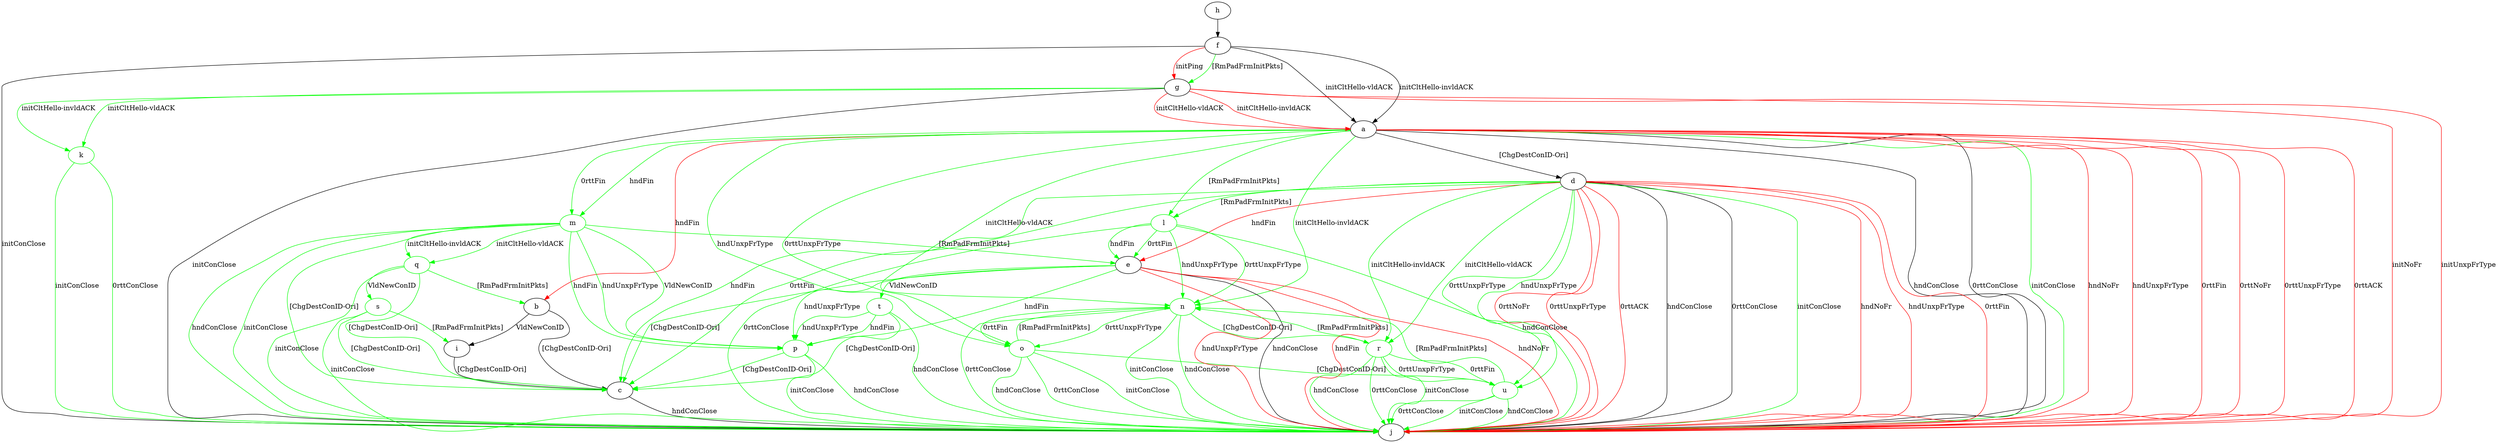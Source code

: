 digraph "" {
	a -> b	[key=0,
		color=red,
		label="hndFin "];
	a -> d	[key=0,
		label="[ChgDestConID-Ori] "];
	a -> j	[key=0,
		label="hndConClose "];
	a -> j	[key=1,
		label="0rttConClose "];
	a -> j	[key=2,
		color=green,
		label="initConClose "];
	a -> j	[key=3,
		color=red,
		label="hndNoFr "];
	a -> j	[key=4,
		color=red,
		label="hndUnxpFrType "];
	a -> j	[key=5,
		color=red,
		label="0rttFin "];
	a -> j	[key=6,
		color=red,
		label="0rttNoFr "];
	a -> j	[key=7,
		color=red,
		label="0rttUnxpFrType "];
	a -> j	[key=8,
		color=red,
		label="0rttACK "];
	l	[color=green];
	a -> l	[key=0,
		color=green,
		label="[RmPadFrmInitPkts] "];
	m	[color=green];
	a -> m	[key=0,
		color=green,
		label="hndFin "];
	a -> m	[key=1,
		color=green,
		label="0rttFin "];
	n	[color=green];
	a -> n	[key=0,
		color=green,
		label="initCltHello-vldACK "];
	a -> n	[key=1,
		color=green,
		label="initCltHello-invldACK "];
	o	[color=green];
	a -> o	[key=0,
		color=green,
		label="hndUnxpFrType "];
	a -> o	[key=1,
		color=green,
		label="0rttUnxpFrType "];
	b -> c	[key=0,
		label="[ChgDestConID-Ori] "];
	b -> i	[key=0,
		label="VldNewConID "];
	c -> j	[key=0,
		label="hndConClose "];
	d -> c	[key=0,
		color=green,
		label="hndFin "];
	d -> c	[key=1,
		color=green,
		label="0rttFin "];
	d -> e	[key=0,
		color=red,
		label="hndFin "];
	d -> j	[key=0,
		label="hndConClose "];
	d -> j	[key=1,
		label="0rttConClose "];
	d -> j	[key=2,
		color=green,
		label="initConClose "];
	d -> j	[key=3,
		color=red,
		label="hndNoFr "];
	d -> j	[key=4,
		color=red,
		label="hndUnxpFrType "];
	d -> j	[key=5,
		color=red,
		label="0rttFin "];
	d -> j	[key=6,
		color=red,
		label="0rttNoFr "];
	d -> j	[key=7,
		color=red,
		label="0rttUnxpFrType "];
	d -> j	[key=8,
		color=red,
		label="0rttACK "];
	d -> l	[key=0,
		color=green,
		label="[RmPadFrmInitPkts] "];
	r	[color=green];
	d -> r	[key=0,
		color=green,
		label="initCltHello-vldACK "];
	d -> r	[key=1,
		color=green,
		label="initCltHello-invldACK "];
	u	[color=green];
	d -> u	[key=0,
		color=green,
		label="hndUnxpFrType "];
	d -> u	[key=1,
		color=green,
		label="0rttUnxpFrType "];
	e -> c	[key=0,
		color=green,
		label="[ChgDestConID-Ori] "];
	e -> j	[key=0,
		label="hndConClose "];
	e -> j	[key=1,
		color=red,
		label="hndFin "];
	e -> j	[key=2,
		color=red,
		label="hndNoFr "];
	e -> j	[key=3,
		color=red,
		label="hndUnxpFrType "];
	p	[color=green];
	e -> p	[key=0,
		color=green,
		label="hndFin "];
	e -> p	[key=1,
		color=green,
		label="hndUnxpFrType "];
	t	[color=green];
	e -> t	[key=0,
		color=green,
		label="VldNewConID "];
	f -> a	[key=0,
		label="initCltHello-vldACK "];
	f -> a	[key=1,
		label="initCltHello-invldACK "];
	f -> g	[key=0,
		color=green,
		label="[RmPadFrmInitPkts] "];
	f -> g	[key=1,
		color=red,
		label="initPing "];
	f -> j	[key=0,
		label="initConClose "];
	g -> a	[key=0,
		color=red,
		label="initCltHello-vldACK "];
	g -> a	[key=1,
		color=red,
		label="initCltHello-invldACK "];
	g -> j	[key=0,
		label="initConClose "];
	g -> j	[key=1,
		color=red,
		label="initNoFr "];
	g -> j	[key=2,
		color=red,
		label="initUnxpFrType "];
	k	[color=green];
	g -> k	[key=0,
		color=green,
		label="initCltHello-vldACK "];
	g -> k	[key=1,
		color=green,
		label="initCltHello-invldACK "];
	h -> f	[key=0];
	i -> c	[key=0,
		label="[ChgDestConID-Ori] "];
	k -> j	[key=0,
		color=green,
		label="initConClose "];
	k -> j	[key=1,
		color=green,
		label="0rttConClose "];
	l -> e	[key=0,
		color=green,
		label="hndFin "];
	l -> e	[key=1,
		color=green,
		label="0rttFin "];
	l -> j	[key=0,
		color=green,
		label="hndConClose "];
	l -> j	[key=1,
		color=green,
		label="0rttConClose "];
	l -> n	[key=0,
		color=green,
		label="hndUnxpFrType "];
	l -> n	[key=1,
		color=green,
		label="0rttUnxpFrType "];
	m -> c	[key=0,
		color=green,
		label="[ChgDestConID-Ori] "];
	m -> e	[key=0,
		color=green,
		label="[RmPadFrmInitPkts] "];
	m -> j	[key=0,
		color=green,
		label="initConClose "];
	m -> j	[key=1,
		color=green,
		label="hndConClose "];
	m -> p	[key=0,
		color=green,
		label="hndFin "];
	m -> p	[key=1,
		color=green,
		label="hndUnxpFrType "];
	m -> p	[key=2,
		color=green,
		label="VldNewConID "];
	q	[color=green];
	m -> q	[key=0,
		color=green,
		label="initCltHello-vldACK "];
	m -> q	[key=1,
		color=green,
		label="initCltHello-invldACK "];
	n -> j	[key=0,
		color=green,
		label="initConClose "];
	n -> j	[key=1,
		color=green,
		label="hndConClose "];
	n -> j	[key=2,
		color=green,
		label="0rttConClose "];
	n -> o	[key=0,
		color=green,
		label="0rttFin "];
	n -> o	[key=1,
		color=green,
		label="0rttUnxpFrType "];
	n -> r	[key=0,
		color=green,
		label="[ChgDestConID-Ori] "];
	o -> j	[key=0,
		color=green,
		label="initConClose "];
	o -> j	[key=1,
		color=green,
		label="hndConClose "];
	o -> j	[key=2,
		color=green,
		label="0rttConClose "];
	o -> n	[key=0,
		color=green,
		label="[RmPadFrmInitPkts] "];
	o -> u	[key=0,
		color=green,
		label="[ChgDestConID-Ori] "];
	p -> c	[key=0,
		color=green,
		label="[ChgDestConID-Ori] "];
	p -> j	[key=0,
		color=green,
		label="initConClose "];
	p -> j	[key=1,
		color=green,
		label="hndConClose "];
	q -> b	[key=0,
		color=green,
		label="[RmPadFrmInitPkts] "];
	q -> c	[key=0,
		color=green,
		label="[ChgDestConID-Ori] "];
	q -> j	[key=0,
		color=green,
		label="initConClose "];
	s	[color=green];
	q -> s	[key=0,
		color=green,
		label="VldNewConID "];
	r -> j	[key=0,
		color=green,
		label="initConClose "];
	r -> j	[key=1,
		color=green,
		label="hndConClose "];
	r -> j	[key=2,
		color=green,
		label="0rttConClose "];
	r -> n	[key=0,
		color=green,
		label="[RmPadFrmInitPkts] "];
	r -> u	[key=0,
		color=green,
		label="0rttFin "];
	r -> u	[key=1,
		color=green,
		label="0rttUnxpFrType "];
	s -> c	[key=0,
		color=green,
		label="[ChgDestConID-Ori] "];
	s -> i	[key=0,
		color=green,
		label="[RmPadFrmInitPkts] "];
	s -> j	[key=0,
		color=green,
		label="initConClose "];
	t -> c	[key=0,
		color=green,
		label="[ChgDestConID-Ori] "];
	t -> j	[key=0,
		color=green,
		label="hndConClose "];
	t -> p	[key=0,
		color=green,
		label="hndFin "];
	t -> p	[key=1,
		color=green,
		label="hndUnxpFrType "];
	u -> j	[key=0,
		color=green,
		label="initConClose "];
	u -> j	[key=1,
		color=green,
		label="hndConClose "];
	u -> j	[key=2,
		color=green,
		label="0rttConClose "];
	u -> n	[key=0,
		color=green,
		label="[RmPadFrmInitPkts] "];
}
